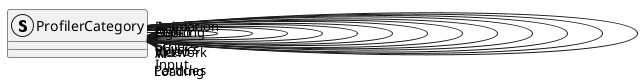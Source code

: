@startuml
struct ProfilerCategory {
}
ProfilerCategory --> "Render" ProfilerCategory
ProfilerCategory --> "Scripts" ProfilerCategory
ProfilerCategory --> "GUI" ProfilerCategory
ProfilerCategory --> "Physics" ProfilerCategory
ProfilerCategory --> "Animation" ProfilerCategory
ProfilerCategory --> "Ai" ProfilerCategory
ProfilerCategory --> "Audio" ProfilerCategory
ProfilerCategory --> "Video" ProfilerCategory
ProfilerCategory --> "Particles" ProfilerCategory
ProfilerCategory --> "Lighting" ProfilerCategory
ProfilerCategory --> "Network" ProfilerCategory
ProfilerCategory --> "Loading" ProfilerCategory
ProfilerCategory --> "Vr" ProfilerCategory
ProfilerCategory --> "Input" ProfilerCategory
@enduml
